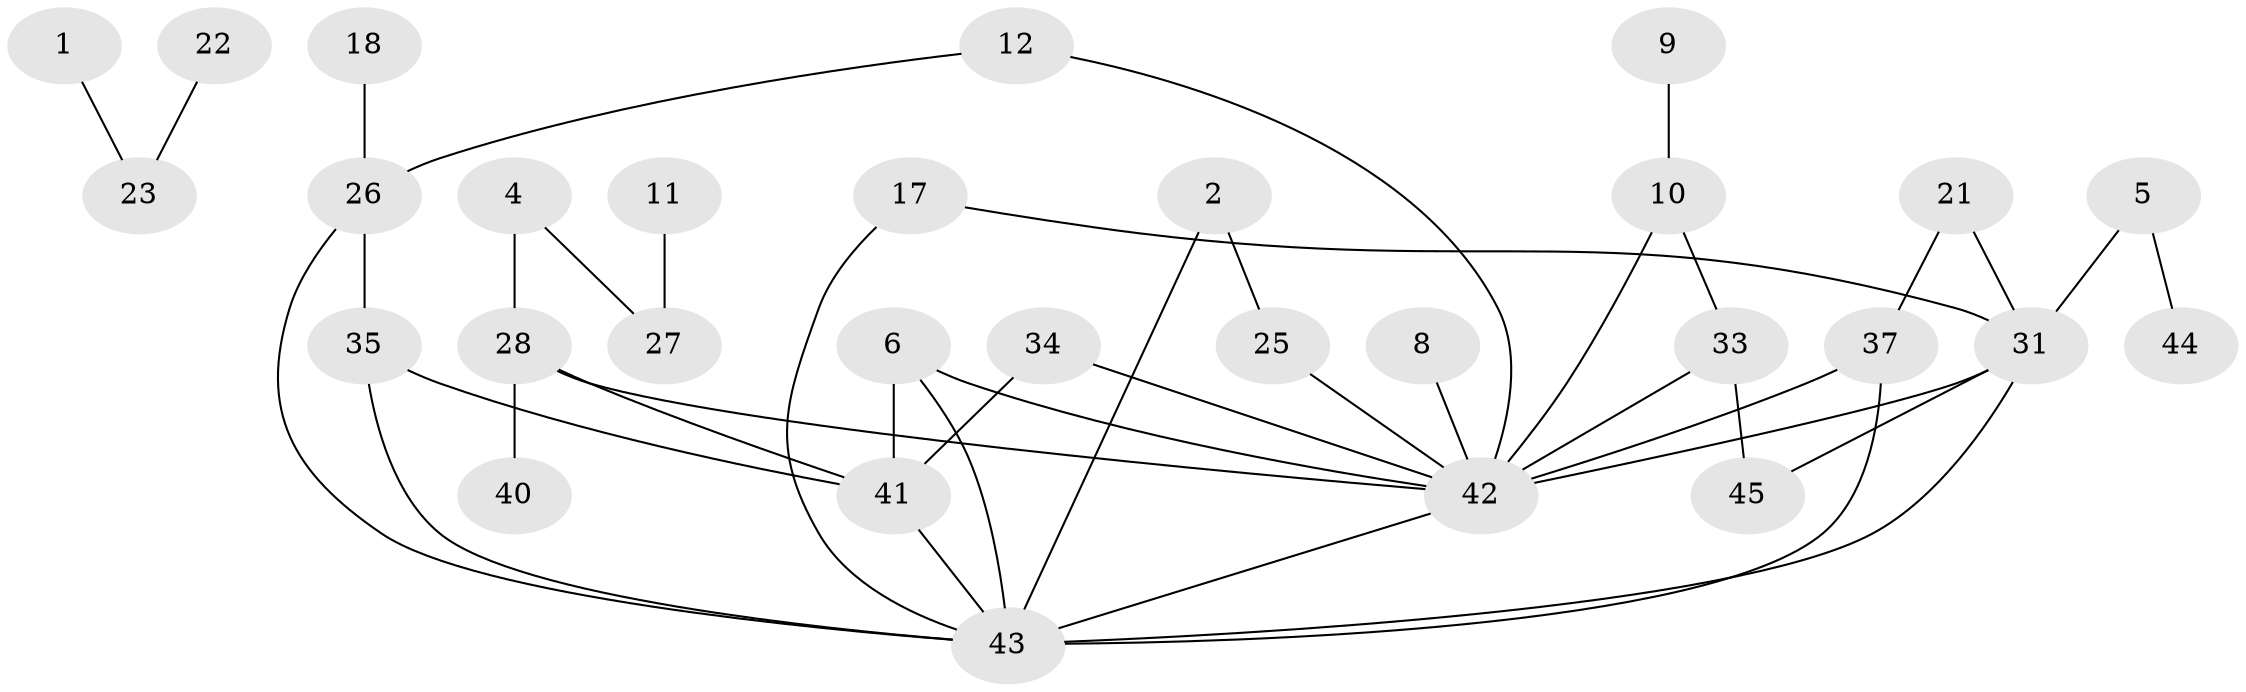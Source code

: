 // original degree distribution, {1: 0.2696629213483146, 2: 0.3146067415730337, 3: 0.20224719101123595, 4: 0.056179775280898875, 0: 0.12359550561797752, 8: 0.011235955056179775, 7: 0.011235955056179775, 5: 0.011235955056179775}
// Generated by graph-tools (version 1.1) at 2025/25/03/09/25 03:25:16]
// undirected, 30 vertices, 42 edges
graph export_dot {
graph [start="1"]
  node [color=gray90,style=filled];
  1;
  2;
  4;
  5;
  6;
  8;
  9;
  10;
  11;
  12;
  17;
  18;
  21;
  22;
  23;
  25;
  26;
  27;
  28;
  31;
  33;
  34;
  35;
  37;
  40;
  41;
  42;
  43;
  44;
  45;
  1 -- 23 [weight=1.0];
  2 -- 25 [weight=1.0];
  2 -- 43 [weight=1.0];
  4 -- 27 [weight=1.0];
  4 -- 28 [weight=1.0];
  5 -- 31 [weight=1.0];
  5 -- 44 [weight=1.0];
  6 -- 41 [weight=1.0];
  6 -- 42 [weight=1.0];
  6 -- 43 [weight=1.0];
  8 -- 42 [weight=1.0];
  9 -- 10 [weight=1.0];
  10 -- 33 [weight=1.0];
  10 -- 42 [weight=1.0];
  11 -- 27 [weight=1.0];
  12 -- 26 [weight=1.0];
  12 -- 42 [weight=1.0];
  17 -- 31 [weight=1.0];
  17 -- 43 [weight=1.0];
  18 -- 26 [weight=1.0];
  21 -- 31 [weight=1.0];
  21 -- 37 [weight=1.0];
  22 -- 23 [weight=1.0];
  25 -- 42 [weight=1.0];
  26 -- 35 [weight=1.0];
  26 -- 43 [weight=1.0];
  28 -- 40 [weight=1.0];
  28 -- 41 [weight=1.0];
  28 -- 42 [weight=1.0];
  31 -- 42 [weight=1.0];
  31 -- 43 [weight=1.0];
  31 -- 45 [weight=1.0];
  33 -- 42 [weight=1.0];
  33 -- 45 [weight=1.0];
  34 -- 41 [weight=1.0];
  34 -- 42 [weight=1.0];
  35 -- 41 [weight=1.0];
  35 -- 43 [weight=1.0];
  37 -- 42 [weight=2.0];
  37 -- 43 [weight=1.0];
  41 -- 43 [weight=1.0];
  42 -- 43 [weight=1.0];
}
